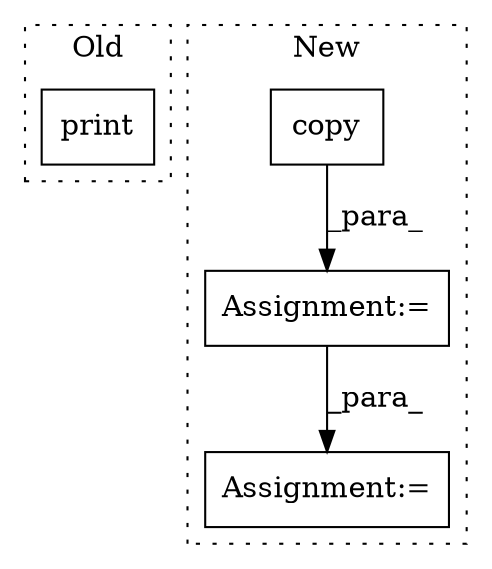 digraph G {
subgraph cluster0 {
1 [label="print" a="32" s="1262,1327" l="6,1" shape="box"];
label = "Old";
style="dotted";
}
subgraph cluster1 {
2 [label="copy" a="32" s="1332" l="6" shape="box"];
3 [label="Assignment:=" a="7" s="1492" l="1" shape="box"];
4 [label="Assignment:=" a="7" s="1308" l="1" shape="box"];
label = "New";
style="dotted";
}
2 -> 4 [label="_para_"];
4 -> 3 [label="_para_"];
}
